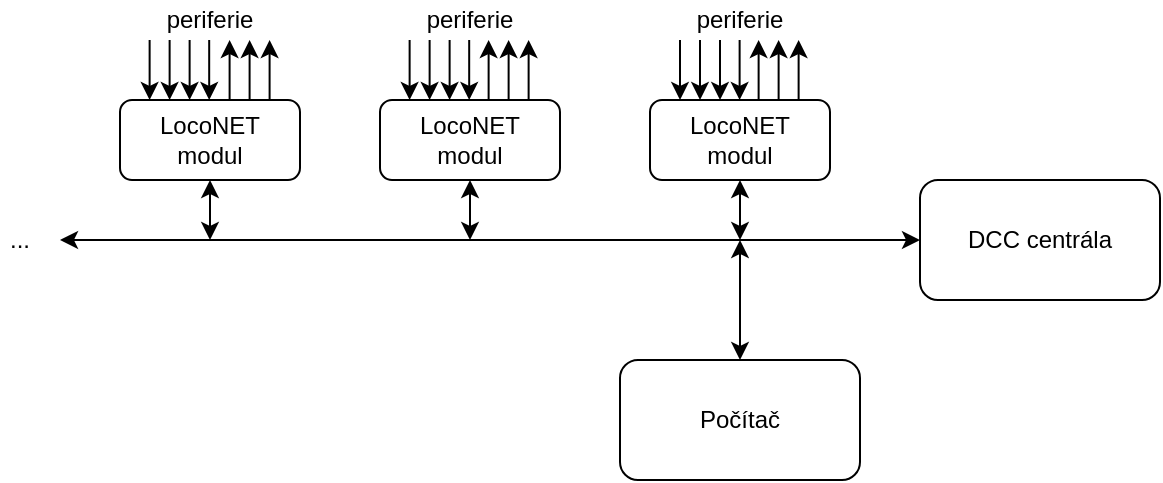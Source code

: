 <mxfile version="14.6.6" type="device"><diagram id="rF8JAuq-S6X5jLUOuZzv" name="Page-1"><mxGraphModel dx="981" dy="652" grid="1" gridSize="10" guides="1" tooltips="1" connect="1" arrows="1" fold="1" page="1" pageScale="1" pageWidth="850" pageHeight="1100" math="0" shadow="0"><root><mxCell id="0"/><mxCell id="1" parent="0"/><mxCell id="GFdBHZpVrXuV0OocXOg8-53" style="edgeStyle=orthogonalEdgeStyle;rounded=0;orthogonalLoop=1;jettySize=auto;html=1;startArrow=classic;startFill=1;endArrow=classic;endFill=1;" edge="1" parent="1" source="GFdBHZpVrXuV0OocXOg8-1"><mxGeometry relative="1" as="geometry"><mxPoint x="130" y="560" as="targetPoint"/></mxGeometry></mxCell><mxCell id="GFdBHZpVrXuV0OocXOg8-1" value="DCC centrála" style="rounded=1;whiteSpace=wrap;html=1;" vertex="1" parent="1"><mxGeometry x="560" y="530" width="120" height="60" as="geometry"/></mxCell><mxCell id="GFdBHZpVrXuV0OocXOg8-56" style="edgeStyle=orthogonalEdgeStyle;rounded=0;orthogonalLoop=1;jettySize=auto;html=1;startArrow=classic;startFill=1;endArrow=classic;endFill=1;" edge="1" parent="1" source="GFdBHZpVrXuV0OocXOg8-2"><mxGeometry relative="1" as="geometry"><mxPoint x="470" y="560" as="targetPoint"/></mxGeometry></mxCell><mxCell id="GFdBHZpVrXuV0OocXOg8-2" value="LocoNET&lt;br&gt;modul" style="rounded=1;whiteSpace=wrap;html=1;" vertex="1" parent="1"><mxGeometry x="425" y="490" width="90" height="40" as="geometry"/></mxCell><mxCell id="GFdBHZpVrXuV0OocXOg8-55" style="edgeStyle=orthogonalEdgeStyle;rounded=0;orthogonalLoop=1;jettySize=auto;html=1;startArrow=classic;startFill=1;endArrow=classic;endFill=1;" edge="1" parent="1" source="GFdBHZpVrXuV0OocXOg8-4"><mxGeometry relative="1" as="geometry"><mxPoint x="335" y="560" as="targetPoint"/></mxGeometry></mxCell><mxCell id="GFdBHZpVrXuV0OocXOg8-4" value="LocoNET&lt;br&gt;modul" style="rounded=1;whiteSpace=wrap;html=1;" vertex="1" parent="1"><mxGeometry x="290" y="490" width="90" height="40" as="geometry"/></mxCell><mxCell id="GFdBHZpVrXuV0OocXOg8-54" style="edgeStyle=orthogonalEdgeStyle;rounded=0;orthogonalLoop=1;jettySize=auto;html=1;startArrow=classic;startFill=1;endArrow=classic;endFill=1;" edge="1" parent="1" source="GFdBHZpVrXuV0OocXOg8-5"><mxGeometry relative="1" as="geometry"><mxPoint x="205" y="560" as="targetPoint"/></mxGeometry></mxCell><mxCell id="GFdBHZpVrXuV0OocXOg8-5" value="LocoNET&lt;br&gt;modul" style="rounded=1;whiteSpace=wrap;html=1;" vertex="1" parent="1"><mxGeometry x="160" y="490" width="90" height="40" as="geometry"/></mxCell><mxCell id="GFdBHZpVrXuV0OocXOg8-11" value="..." style="text;html=1;strokeColor=none;fillColor=none;align=center;verticalAlign=middle;whiteSpace=wrap;rounded=0;" vertex="1" parent="1"><mxGeometry x="100" y="550" width="20" height="20" as="geometry"/></mxCell><mxCell id="GFdBHZpVrXuV0OocXOg8-13" value="" style="endArrow=classic;html=1;entryX=0.389;entryY=0;entryDx=0;entryDy=0;entryPerimeter=0;" edge="1" parent="1" target="GFdBHZpVrXuV0OocXOg8-2"><mxGeometry width="50" height="50" relative="1" as="geometry"><mxPoint x="460" y="460" as="sourcePoint"/><mxPoint x="460" y="480" as="targetPoint"/></mxGeometry></mxCell><mxCell id="GFdBHZpVrXuV0OocXOg8-15" value="" style="endArrow=classic;html=1;entryX=0.389;entryY=0;entryDx=0;entryDy=0;entryPerimeter=0;" edge="1" parent="1"><mxGeometry width="50" height="50" relative="1" as="geometry"><mxPoint x="469.8" y="460" as="sourcePoint"/><mxPoint x="469.81" y="490" as="targetPoint"/></mxGeometry></mxCell><mxCell id="GFdBHZpVrXuV0OocXOg8-20" value="" style="endArrow=classic;html=1;entryX=0.389;entryY=0;entryDx=0;entryDy=0;entryPerimeter=0;" edge="1" parent="1"><mxGeometry width="50" height="50" relative="1" as="geometry"><mxPoint x="450" y="460" as="sourcePoint"/><mxPoint x="450.01" y="490" as="targetPoint"/></mxGeometry></mxCell><mxCell id="GFdBHZpVrXuV0OocXOg8-21" value="" style="endArrow=classic;html=1;entryX=0.389;entryY=0;entryDx=0;entryDy=0;entryPerimeter=0;" edge="1" parent="1"><mxGeometry width="50" height="50" relative="1" as="geometry"><mxPoint x="440" y="460" as="sourcePoint"/><mxPoint x="440.01" y="490" as="targetPoint"/></mxGeometry></mxCell><mxCell id="GFdBHZpVrXuV0OocXOg8-23" value="" style="endArrow=classic;html=1;entryX=0.389;entryY=0;entryDx=0;entryDy=0;entryPerimeter=0;" edge="1" parent="1"><mxGeometry width="50" height="50" relative="1" as="geometry"><mxPoint x="324.8" y="460" as="sourcePoint"/><mxPoint x="324.81" y="490" as="targetPoint"/></mxGeometry></mxCell><mxCell id="GFdBHZpVrXuV0OocXOg8-24" value="" style="endArrow=classic;html=1;entryX=0.389;entryY=0;entryDx=0;entryDy=0;entryPerimeter=0;" edge="1" parent="1"><mxGeometry width="50" height="50" relative="1" as="geometry"><mxPoint x="334.6" y="460" as="sourcePoint"/><mxPoint x="334.61" y="490" as="targetPoint"/></mxGeometry></mxCell><mxCell id="GFdBHZpVrXuV0OocXOg8-29" value="" style="endArrow=classic;html=1;entryX=0.389;entryY=0;entryDx=0;entryDy=0;entryPerimeter=0;" edge="1" parent="1"><mxGeometry width="50" height="50" relative="1" as="geometry"><mxPoint x="314.8" y="460" as="sourcePoint"/><mxPoint x="314.81" y="490" as="targetPoint"/></mxGeometry></mxCell><mxCell id="GFdBHZpVrXuV0OocXOg8-30" value="" style="endArrow=classic;html=1;entryX=0.389;entryY=0;entryDx=0;entryDy=0;entryPerimeter=0;" edge="1" parent="1"><mxGeometry width="50" height="50" relative="1" as="geometry"><mxPoint x="304.8" y="460" as="sourcePoint"/><mxPoint x="304.81" y="490" as="targetPoint"/></mxGeometry></mxCell><mxCell id="GFdBHZpVrXuV0OocXOg8-32" value="" style="endArrow=classic;html=1;entryX=0.389;entryY=0;entryDx=0;entryDy=0;entryPerimeter=0;" edge="1" parent="1"><mxGeometry width="50" height="50" relative="1" as="geometry"><mxPoint x="194.8" y="460" as="sourcePoint"/><mxPoint x="194.81" y="490" as="targetPoint"/></mxGeometry></mxCell><mxCell id="GFdBHZpVrXuV0OocXOg8-33" value="" style="endArrow=classic;html=1;entryX=0.389;entryY=0;entryDx=0;entryDy=0;entryPerimeter=0;" edge="1" parent="1"><mxGeometry width="50" height="50" relative="1" as="geometry"><mxPoint x="204.6" y="460" as="sourcePoint"/><mxPoint x="204.61" y="490" as="targetPoint"/></mxGeometry></mxCell><mxCell id="GFdBHZpVrXuV0OocXOg8-34" value="" style="endArrow=none;html=1;startArrow=classic;startFill=1;endFill=0;" edge="1" parent="1"><mxGeometry width="50" height="50" relative="1" as="geometry"><mxPoint x="214.8" y="460" as="sourcePoint"/><mxPoint x="214.8" y="490" as="targetPoint"/></mxGeometry></mxCell><mxCell id="GFdBHZpVrXuV0OocXOg8-35" value="" style="endArrow=none;html=1;startArrow=classic;startFill=1;endFill=0;" edge="1" parent="1"><mxGeometry width="50" height="50" relative="1" as="geometry"><mxPoint x="224.8" y="460" as="sourcePoint"/><mxPoint x="224.8" y="490" as="targetPoint"/></mxGeometry></mxCell><mxCell id="GFdBHZpVrXuV0OocXOg8-36" value="" style="endArrow=none;html=1;startArrow=classic;startFill=1;endFill=0;" edge="1" parent="1"><mxGeometry width="50" height="50" relative="1" as="geometry"><mxPoint x="234.8" y="460" as="sourcePoint"/><mxPoint x="234.8" y="490" as="targetPoint"/></mxGeometry></mxCell><mxCell id="GFdBHZpVrXuV0OocXOg8-38" value="" style="endArrow=classic;html=1;entryX=0.389;entryY=0;entryDx=0;entryDy=0;entryPerimeter=0;" edge="1" parent="1"><mxGeometry width="50" height="50" relative="1" as="geometry"><mxPoint x="184.8" y="460" as="sourcePoint"/><mxPoint x="184.81" y="490" as="targetPoint"/></mxGeometry></mxCell><mxCell id="GFdBHZpVrXuV0OocXOg8-39" value="" style="endArrow=classic;html=1;entryX=0.389;entryY=0;entryDx=0;entryDy=0;entryPerimeter=0;" edge="1" parent="1"><mxGeometry width="50" height="50" relative="1" as="geometry"><mxPoint x="174.8" y="460" as="sourcePoint"/><mxPoint x="174.81" y="490" as="targetPoint"/></mxGeometry></mxCell><mxCell id="GFdBHZpVrXuV0OocXOg8-41" value="periferie" style="text;html=1;strokeColor=none;fillColor=none;align=center;verticalAlign=middle;whiteSpace=wrap;rounded=0;" vertex="1" parent="1"><mxGeometry x="440" y="440" width="60" height="20" as="geometry"/></mxCell><mxCell id="GFdBHZpVrXuV0OocXOg8-51" value="periferie" style="text;html=1;strokeColor=none;fillColor=none;align=center;verticalAlign=middle;whiteSpace=wrap;rounded=0;" vertex="1" parent="1"><mxGeometry x="305" y="440" width="60" height="20" as="geometry"/></mxCell><mxCell id="GFdBHZpVrXuV0OocXOg8-52" value="periferie" style="text;html=1;strokeColor=none;fillColor=none;align=center;verticalAlign=middle;whiteSpace=wrap;rounded=0;" vertex="1" parent="1"><mxGeometry x="175" y="440" width="60" height="20" as="geometry"/></mxCell><mxCell id="GFdBHZpVrXuV0OocXOg8-60" value="" style="endArrow=none;html=1;startArrow=classic;startFill=1;endFill=0;" edge="1" parent="1"><mxGeometry width="50" height="50" relative="1" as="geometry"><mxPoint x="344.31" y="460" as="sourcePoint"/><mxPoint x="344.31" y="490" as="targetPoint"/></mxGeometry></mxCell><mxCell id="GFdBHZpVrXuV0OocXOg8-61" value="" style="endArrow=none;html=1;startArrow=classic;startFill=1;endFill=0;" edge="1" parent="1"><mxGeometry width="50" height="50" relative="1" as="geometry"><mxPoint x="354.31" y="460" as="sourcePoint"/><mxPoint x="354.31" y="490" as="targetPoint"/></mxGeometry></mxCell><mxCell id="GFdBHZpVrXuV0OocXOg8-62" value="" style="endArrow=none;html=1;startArrow=classic;startFill=1;endFill=0;" edge="1" parent="1"><mxGeometry width="50" height="50" relative="1" as="geometry"><mxPoint x="364.31" y="460" as="sourcePoint"/><mxPoint x="364.31" y="490" as="targetPoint"/></mxGeometry></mxCell><mxCell id="GFdBHZpVrXuV0OocXOg8-63" value="" style="endArrow=none;html=1;startArrow=classic;startFill=1;endFill=0;" edge="1" parent="1"><mxGeometry width="50" height="50" relative="1" as="geometry"><mxPoint x="479.31" y="460" as="sourcePoint"/><mxPoint x="479.31" y="490" as="targetPoint"/></mxGeometry></mxCell><mxCell id="GFdBHZpVrXuV0OocXOg8-64" value="" style="endArrow=none;html=1;startArrow=classic;startFill=1;endFill=0;" edge="1" parent="1"><mxGeometry width="50" height="50" relative="1" as="geometry"><mxPoint x="489.31" y="460" as="sourcePoint"/><mxPoint x="489.31" y="490" as="targetPoint"/></mxGeometry></mxCell><mxCell id="GFdBHZpVrXuV0OocXOg8-65" value="" style="endArrow=none;html=1;startArrow=classic;startFill=1;endFill=0;" edge="1" parent="1"><mxGeometry width="50" height="50" relative="1" as="geometry"><mxPoint x="499.31" y="460" as="sourcePoint"/><mxPoint x="499.31" y="490" as="targetPoint"/></mxGeometry></mxCell><mxCell id="GFdBHZpVrXuV0OocXOg8-67" style="edgeStyle=orthogonalEdgeStyle;rounded=0;orthogonalLoop=1;jettySize=auto;html=1;startArrow=classic;startFill=1;endArrow=classic;endFill=1;" edge="1" parent="1" source="GFdBHZpVrXuV0OocXOg8-66"><mxGeometry relative="1" as="geometry"><mxPoint x="470" y="560" as="targetPoint"/></mxGeometry></mxCell><mxCell id="GFdBHZpVrXuV0OocXOg8-66" value="Počítač" style="rounded=1;whiteSpace=wrap;html=1;" vertex="1" parent="1"><mxGeometry x="410" y="620" width="120" height="60" as="geometry"/></mxCell></root></mxGraphModel></diagram></mxfile>